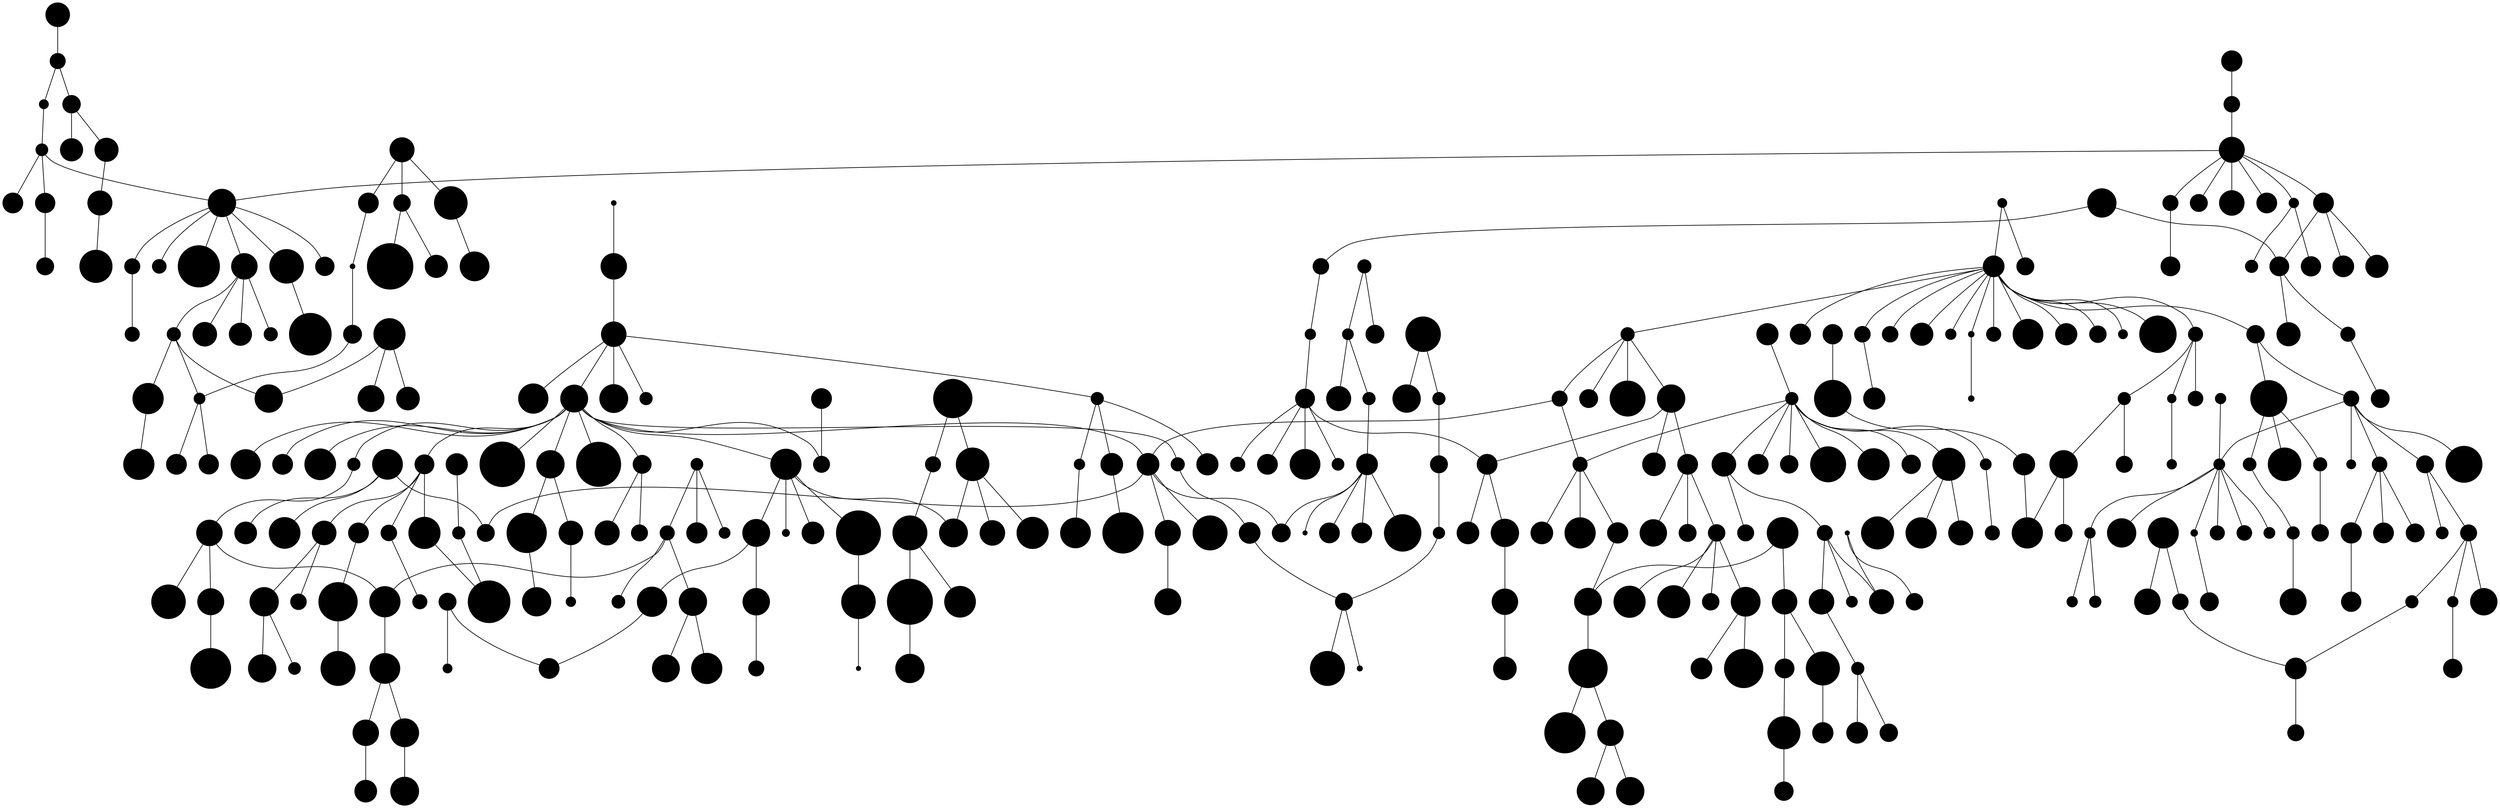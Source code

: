 strict graph "" {
	graph [bb="0,0,746.92,563.16",
		"edge"="{'pos': ''}",
		file="/Users/felicedeluca/Developer/UofA/mlgd/pipeline/impred/tmp_workspace/topics/labels/input/Topics_Layer_1_drawing.dot",
		"graph"="{'bb': '0,0,746.92,563.16', 'edge': \"{'pos': ''}\", 'file': '/Users/felicedeluca/Developer/UofA/mlgd/pipeline/impred/tmp_workspace/\
topics/labels/input/Topics_Layer_1_drawing.dot', 'graph': '{\'bb\': \'0,0,746.92,563.16\', \'edge\': \"{\'pos\': \'\'}\", \'file\': \'/\
Users/felicedeluca/Developer/UofA/mlgd/pipeline/impred/tmp_workspace/topics/labels/input/Topics_Layer_1_drawing.dot\', \'graph\': \"{\'\
bb\': \'0,0,746.92,563.16\', \'file\': \'/Users/felicedeluca/Developer/UofA/mlgd/pipeline/impred/tmp_workspace/topics/labels/input/\
Topics_Layer_1_drawing.dot\', \'overlap\': \'vpsc\', \'repulsiveforce\': \'1.5\', \'start\': \'123\'}\", \'node\': \"{\'height\': \'\', \'\
label\': \'\\\\\\\\N\', \'level\': \'\', \'penwidth\': \'0.5\', \'pos\': \'\', \'shape\': \'point\', \'width\': \'\'}\", \'overlap\': \'\
vpsc\', \'repulsiveforce\': \'1.5\', \'start\': \'123\'}', 'node': \"{'height': '', 'label': '\\\\N', 'level': '', 'penwidth': '0.5', '\
pos': '', 'shape': 'point', 'width': ''}\", 'overlap': 'vpsc', 'repulsiveforce': '1.5', 'start': '123'}",
		"node"="{'fontsize': '', 'height': '', 'label': '\\N', 'level': '', 'penwidth': '0.5', 'pos': '', 'shape': 'point', 'width': ''}",
		overlap=vpsc,
		repulsiveforce=1.5,
		start=123
	];
	node [label="\N",
		penwidth=0.5,
		shape=point
	];
	634	 [fontsize=8,
		height=0.51,
		label=optoelectronics,
		level=1,
		pos="-359.76500000000004,-12.145999999999958",
		width=0.51];
	622	 [fontsize=8,
		height=0.33,
		label=photonics,
		level=1,
		pos="-349.459,-7.305999999999983",
		width=0.33];
	634 -- 622	 [pos="32.844,351.82 30.972,350.94 28.191,349.63 26.368,348.77"];
	617	 [fontsize=8,
		height=0.2,
		label=optics,
		level=1,
		pos="-340.969,-33.02600000000001",
		width=0.2];
	622 -- 617	 [pos="42.655,329.05 41.06,333.88 37.039,346.06 35.471,350.81"];
	633	 [fontsize=8,
		height=0.38,
		label=plasmonics,
		level=1,
		pos="-357.21600000000007,16.584000000000003",
		width=0.38];
	622 -- 633	 [pos="34.222,354.63 32.765,359.11 29.091,370.43 27.659,374.84"];
	70	 [fontsize=8,
		height=0.26,
		label=physics,
		level=1,
		pos="-320.239,-56.94599999999997",
		width=0.26];
	617 -- 70	 [pos="62.691,304.68 58.944,309.01 48.499,321.06 44.714,325.42"];
	644	 [fontsize=8,
		height=0.5,
		label=nanophotonics,
		level=1,
		pos="-364.29300000000006,37.924000000000035",
		width=0.5];
	633 -- 644	 [pos="26.421,378.61 25.053,382.74 21.902,392.24 20.589,396.2"];
	643	 [fontsize=8,
		height=0.48,
		label=metamaterials,
		level=1,
		pos="-371.39000000000004,20.75400000000002",
		width=0.48];
	633 -- 643	 [pos="25.336,377.15 22.616,377.95 17.381,379.49 14.652,380.29"];
	51	 [fontsize=8,
		height=0.59,
		label="materials science",
		level=1,
		pos="-297.925,-87.39599999999996",
		width=0.59];
	70 -- 51	 [pos="85.165,274.3 81.255,279.63 68.911,296.48 65.15,301.61"];
	619	 [fontsize=8,
		height=0.43,
		label=mathematics,
		level=1,
		pos="-329.955,-54.096000000000004",
		width=0.43];
	70 -- 619	 [pos="62.177,303.66 60.413,304.18 57.79,304.95 56.072,305.45"];
	618	 [fontsize=8,
		height=0.42,
		label=astrophysics,
		level=1,
		pos="-328.853,-38.69599999999997",
		width=0.42];
	70 -- 618	 [pos="63.256,304.8 61.657,308.18 58.058,315.8 56.359,319.4"];
	3250	 [fontsize=8,
		height=0.52,
		label="quantum optics",
		level=1,
		pos="-361.99100000000004,55.464",
		width=0.52];
	644 -- 3250	 [pos="20.244,399.86 20.689,403.25 21.623,410.36 22.061,413.71"];
	1572	 [fontsize=8,
		height=0.11,
		label=mri,
		level=1,
		pos="289.17799999999994,-60.116000000000014",
		width=0.11];
	1517	 [fontsize=8,
		height=0.55,
		label="medical imaging",
		level=1,
		pos="285.61999999999995,-61.77600000000001",
		width=0.55];
	1572 -- 1517	 [pos="671.55,299.05 674.85,300.59 682.29,304.06 685.8,305.7"];
	841	 [fontsize=8,
		height=0.53,
		label="computer vision",
		level=1,
		pos="264.69,-77.476",
		width=0.53];
	1517 -- 841	 [pos="650.62,283.81 654.48,286.7 664.08,293.91 668.1,296.92"];
	659	 [fontsize=8,
		height=0.58,
		label="machine learning",
		level=1,
		pos="223.11999999999995,-101.83599999999996",
		width=0.58];
	841 -- 659	 [pos="609.2,259.27 616.04,263.28 640.5,277.61 647.25,281.56"];
	1524	 [fontsize=8,
		height=0.6,
		label="image processing",
		level=1,
		pos="278.37999999999994,-83.01599999999996",
		width=0.6];
	841 -- 1524	 [pos="650.66,281.9 653.29,280.84 658.34,278.79 660.98,277.72"];
	1522	 [fontsize=8,
		height=0.27,
		label=imaging,
		level=1,
		pos="275.07,-68.15599999999999",
		width=0.27];
	841 -- 1522	 [pos="650.6,284.04 652.61,285.84 655.99,288.88 657.91,290.6"];
	1519	 [fontsize=8,
		height=0.27,
		label=robotics,
		level=1,
		pos="296.38999999999993,-64.62599999999998",
		width=0.27];
	841 -- 1519	 [pos="650.68,283.27 656.14,285.48 673.13,292.37 678.81,294.67"];
	1518	 [fontsize=8,
		height=0.63,
		label="computer graphics",
		level=1,
		pos="266.09999999999997,-60.50599999999997",
		width=0.63];
	841 -- 1518	 [pos="649.13,284.4 649.39,287.54 649.93,293.99 650.21,297.37"];
	846	 [fontsize=8,
		height=0.35,
		label=algorithms,
		level=1,
		pos="206.62999999999994,-92.406",
		width=0.35];
	659 -- 846	 [pos="605.65,259.23 602.46,261.06 595.77,264.88 592.63,266.68"];
	346	 [fontsize=8,
		height=0.47,
		label=bioinformatics,
		level=1,
		pos="156.32,-81.26599999999996",
		width=0.47];
	659 -- 346	 [pos="542.54,278.2 552.3,275.2 596.13,261.7 605.6,258.78"];
	848	 [fontsize=8,
		height=0.59,
		label="signal processing",
		level=1,
		pos="212.19,-125.99599999999998",
		width=0.59];
	659 -- 848	 [pos="606.55,256.33 604.5,251.79 599.32,240.34 597.3,235.88"];
	838	 [fontsize=8,
		height=0.65,
		label="artificial intelligence",
		level=1,
		pos="215.87999999999994,-165.03599999999994",
		width=0.65];
	659 -- 838	 [pos="607.2,256.4 606.16,247.33 601.56,207.14 600.43,197.23"];
	844	 [fontsize=8,
		height=0.29,
		label=statistics,
		level=1,
		pos="237.88999999999993,-125.576",
		width=0.29];
	659 -- 844	 [pos="608.38,256.66 611.05,252.37 618.49,240.41 621.19,236.07"];
	862	 [fontsize=8,
		height=0.63,
		label="pattern recognition",
		level=1,
		pos="213.00999999999993,-111.36599999999999",
		width=0.63];
	659 -- 862	 [pos="605.83,256.73 603.88,254.89 600.58,251.78 598.71,250.02"];
	854	 [fontsize=8,
		height=0.43,
		label="data science",
		level=1,
		pos="209.68,-102.346",
		width=0.43];
	659 -- 854	 [pos="605.31,258.14 602.71,258.04 598.32,257.87 595.84,257.78"];
	857	 [fontsize=8,
		height=0.66,
		label="information retrieval",
		level=1,
		pos="233.31,-89.64599999999996",
		width=0.66];
	659 -- 857	 [pos="608.66,259.72 610.62,262.06 614.38,266.56 616.34,268.9"];
	842	 [fontsize=8,
		height=0.27,
		label="big data",
		level=1,
		pos="226.96999999999997,-41.656000000000006",
		width=0.27];
	659 -- 842	 [pos="607.54,260.23 608.12,269.36 610.53,307.05 611.12,316.33"];
	840	 [fontsize=8,
		height=0.41,
		label=optimization,
		level=1,
		pos="274.18,-130.43599999999998",
		width=0.41];
	659 -- 840	 [pos="609.11,257.27 616.86,252.93 648.84,235.01 656.72,230.6"];
	847	 [fontsize=8,
		height=0.95,
		label="natural language processing",
		level=1,
		pos="240.83999999999997,-100.656",
		width=0.95];
	659 -- 847	 [pos="609.31,258.35 612.74,258.58 619.92,259.06 623.3,259.28"];
	837	 [fontsize=8,
		height=0.39,
		label="data mining",
		level=1,
		pos="215.99999999999994,-77.976",
		width=0.39];
	659 -- 837	 [pos="606.85,260.09 605.51,264.58 602.14,275.87 600.82,280.28"];
	888	 [fontsize=8,
		height=0.94,
		label="computational neuroscience",
		level=1,
		pos="231.63999999999993,-111.15599999999998",
		width=0.94];
	659 -- 888	 [pos="608.74,256.77 610.31,255.05 612.92,252.2 614.52,250.44"];
	2377	 [fontsize=8,
		height=0.23,
		label=control,
		level=1,
		pos="299.23999999999995,-78.25599999999997",
		width=0.23];
	1519 -- 2377	 [pos="681.12,293.3 681.67,290.67 682.6,286.22 683.13,283.7"];
	2376	 [fontsize=8,
		height=0.47,
		label=biomechanics,
		level=1,
		pos="305.49999999999994,-43.825999999999965",
		width=0.47];
	1519 -- 2376	 [pos="681.52,297.35 683.28,301.37 687.34,310.64 689.03,314.49"];
	2389	 [fontsize=8,
		height=0.46,
		label="control theory",
		level=1,
		pos="318.40000000000003,-61.71600000000001",
		width=0.46];
	1519 -- 2389	 [pos="682.71,295.7 686.96,296.26 696.76,297.55 700.85,298.09"];
	473	 [fontsize=8,
		height=0.2,
		label=stress,
		level=1,
		pos="30.25999999999999,19.944000000000017",
		width=0.2];
	2239	 [fontsize=8,
		height=0.37,
		label=depression,
		level=1,
		pos="46.0,25.25400000000002",
		width=0.37];
	473 -- 2239	 [pos="416.48,380.65 419.5,381.67 425.31,383.63 428.34,384.65"];
	327	 [fontsize=8,
		height=0.45,
		label=neuroscience,
		level=1,
		pos="8.120000000000005,10.80400000000003",
		width=0.45];
	473 -- 327	 [pos="394.15,371.58 398.22,373.26 408.38,377.45 412.63,379.21"];
	470	 [fontsize=8,
		height=0.31,
		label=cognition,
		level=1,
		pos="2.291999999999973,2.7240000000000464",
		width=0.31];
	327 -- 470	 [pos="391.16,369.12 386.36,362.48 369.21,338.7 364.48,332.14"];
	467	 [fontsize=8,
		height=0.38,
		label=psychology,
		level=1,
		pos="19.499999999999943,67.344",
		width=0.38];
	327 -- 467	 [pos="392.79,372.74 394.52,381.33 401.65,416.73 403.4,425.45"];
	313	 [fontsize=8,
		height=0.29,
		label=genetics,
		level=1,
		pos="22.620000000000005,-32.416",
		width=0.29];
	327 -- 313	 [pos="406.28,329.5 403.9,336.61 395.37,362.04 393.01,369.06"];
	525	 [fontsize=8,
		height=0.44,
		label=neurobiology,
		level=1,
		pos="-11.200000000000045,6.584000000000003",
		width=0.44];
	327 -- 525	 [pos="390.63,370.47 387.04,369.69 378.97,367.93 375.16,367.1"];
	472	 [fontsize=8,
		height=0.34,
		label=psychiatry,
		level=1,
		pos="-7.390000000000043,32.86400000000003",
		width=0.34];
	327 -- 472	 [pos="391.19,372.59 388.33,376.65 381.22,386.78 378.24,391.01"];
	489	 [fontsize=8,
		height=0.34,
		label=neurology,
		level=1,
		pos="-1.490000000000009,23.444000000000017",
		width=0.34];
	327 -- 489	 [pos="391.23,372.41 389.39,374.84 385.84,379.5 383.99,381.94"];
	493	 [fontsize=8,
		height=0.48,
		label=pharmacology,
		level=1,
		pos="-3.890000000000043,-0.34600000000000364",
		width=0.48];
	327 -- 493	 [pos="390.94,369.49 388.63,367.35 384.2,363.24 381.88,361.09"];
	506	 [fontsize=8,
		height=0.23,
		label=autism,
		level=1,
		pos="20.019999999999925,16.684000000000026",
		width=0.23];
	327 -- 506	 [pos="394.27,371.78 396.57,372.91 400.45,374.83 402.65,375.92"];
	488	 [fontsize=8,
		height=0.13,
		label=fmri,
		level=1,
		pos="30.189999999999998,1.254000000000019",
		width=0.13];
	327 -- 488	 [pos="394.14,370.11 398.21,368.35 408.33,363.97 412.57,362.14"];
	471	 [fontsize=8,
		height=0.31,
		label=addiction,
		level=1,
		pos="5.599999999999966,-5.48599999999999",
		width=0.31];
	327 -- 471	 [pos="392.1,368.86 391.62,365.74 390.68,359.72 390.2,356.59"];
	481	 [fontsize=8,
		height=0.64,
		label=neurodegeneration,
		level=1,
		pos="16.46999999999997,-6.925999999999988",
		width=0.64];
	327 -- 481	 [pos="393.18,369.22 394.73,365.93 398.22,358.52 399.87,355.02"];
	476	 [fontsize=8,
		height=0.46,
		label=neuroimaging,
		level=1,
		pos="6.7099999999999795,31.00400000000002",
		width=0.46];
	327 -- 476	 [pos="392.28,372.72 392.02,376.48 391.43,384.92 391.15,388.9"];
	533	 [fontsize=8,
		height=0.36,
		label=physiology,
		level=1,
		pos="16.399999999999977,27.644000000000005",
		width=0.36];
	327 -- 533	 [pos="393.3,372.66 394.9,375.92 398.26,382.75 399.84,385.96"];
	485	 [fontsize=8,
		height=0.2,
		label=vision,
		level=1,
		pos="17.369999999999948,2.744000000000028",
		width=0.2];
	327 -- 485	 [pos="393.85,369.6 395.48,368.18 398.12,365.88 399.87,364.35"];
	474	 [fontsize=8,
		height=0.78,
		label="biomedical engineering",
		level=1,
		pos="-9.129999999999995,16.403999999999996",
		width=0.78];
	327 -- 474	 [pos="390.56,371.46 387.22,372.54 380.23,374.82 376.94,375.88"];
	1170	 [fontsize=8,
		height=0.32,
		label=language,
		level=1,
		pos="3.305999999999983,0.16600000000005366",
		width=0.32];
	470 -- 1170	 [pos="364.06,328.46 365.04,325.99 366.69,321.82 367.63,319.45"];
	1169	 [fontsize=8,
		height=0.27,
		label=emotion,
		level=1,
		pos="-3.187999999999988,-4.45599999999996",
		width=0.27];
	470 -- 1169	 [pos="362.09,328.91 357.58,323.01 341.46,301.88 337.02,296.06"];
	1168	 [fontsize=8,
		height=0.19,
		label=aging,
		level=1,
		pos="0.0,0.0",
		width=0.19];
	470 -- 1168	 [pos="361.86,328.79 359.66,326.17 355.43,321.14 353.22,318.52"];
	555	 [fontsize=8,
		height=0.33,
		label=education,
		level=1,
		pos="52.639999999999986,100.38400000000001",
		width=0.33];
	467 -- 555	 [pos="405.22,428.82 410.67,434.25 430.17,453.7 435.55,459.07"];
	556	 [fontsize=8,
		height=0.77,
		label="cognitive neuroscience",
		level=1,
		pos="-0.30000000000001137,104.41400000000004",
		width=0.77];
	467 -- 556	 [pos="402.94,428.99 399.74,434.98 388.45,456.12 385,462.58"];
	282	 [fontsize=8,
		height=0.59,
		label="molecular biology",
		level=1,
		pos="-35.47000000000003,-2.2059999999999604",
		width=0.59];
	313 -- 282	 [pos="404.97,328.64 396.16,333.23 359.78,352.15 350.82,356.81"];
	330	 [fontsize=8,
		height=0.75,
		label="developmental biology",
		level=1,
		pos="23.399999999999977,-47.44599999999997",
		width=0.75];
	313 -- 330	 [pos="407,325.8 407.15,322.91 407.44,317.36 407.6,314.47"];
	326	 [fontsize=8,
		height=0.33,
		label=genomics,
		level=1,
		pos="79.32,-80.01599999999996",
		width=0.33];
	313 -- 326	 [pos="408.31,326.46 416.08,319.93 453.87,288.22 462.05,281.36"];
	329	 [fontsize=8,
		height=0.39,
		label=epigenetics,
		level=1,
		pos="35.90999999999997,-40.29599999999999",
		width=0.39];
	313 -- 329	 [pos="408.54,326.67 411.09,325.16 415.99,322.25 418.55,320.73"];
	1971	 [fontsize=8,
		height=0.46,
		label="mental health",
		level=1,
		pos="-17.970000000000027,47.684000000000026",
		width=0.46];
	472 -- 1971	 [pos="375.6,394.74 373.48,397.71 369.32,403.53 367.37,406.26"];
	4234	 [fontsize=8,
		height=0.13,
		label=eeg,
		level=1,
		pos="46.5,-4.515999999999963",
		width=0.13];
	488 -- 4234	 [pos="416.48,360.61 419.61,359.5 425.64,357.37 428.78,356.26"];
	1922	 [fontsize=8,
		height=0.59,
		label="social psychology",
		level=1,
		pos="-8.461999999999989,-10.45599999999996",
		width=0.59];
	1169 -- 1922	 [pos="334.46,292.95 329.83,287.69 315.25,271.1 310.8,266.04"];
	1923	 [fontsize=8,
		height=0.35,
		label=motivation,
		level=1,
		pos="-5.3419999999999845,-7.435999999999979",
		width=0.35];
	1169 -- 1923	 [pos="334.55,292.73 332.4,289.75 328.16,283.89 326.18,281.14"];
	1172	 [fontsize=8,
		height=0.21,
		label=health,
		level=1,
		pos="-0.2467999999999961,-0.5239999999999896",
		width=0.21];
	1168 -- 1172	 [pos="350.84,314.79 349.65,312.26 347.64,307.99 346.5,305.56"];
	562	 [fontsize=8,
		height=0.24,
		label=gender,
		level=1,
		pos="92.37,116.43400000000003",
		width=0.24];
	555 -- 562	 [pos="438.63,461.13 445.05,463.73 467.71,472.88 474.64,475.68"];
	559	 [fontsize=8,
		height=0.37,
		label=technology,
		level=1,
		pos="54.839999999999975,126.214",
		width=0.37];
	555 -- 559	 [pos="437.1,462.47 437.51,467.32 438.55,479.55 438.96,484.32"];
	561	 [fontsize=8,
		height=0.32,
		label=sociology,
		level=1,
		pos="65.37,89.714",
		width=0.32];
	555 -- 561	 [pos="438.49,459.14 440.93,457.09 445.63,453.15 448.08,451.09"];
	560	 [fontsize=8,
		height=0.77,
		label="educational technology",
		level=1,
		pos="46.539999999999964,111.844",
		width=0.77];
	555 -- 560	 [pos="435.97,462.23 434.79,464.45 432.8,468.19 431.67,470.31"];
	564	 [fontsize=8,
		height=0.2,
		label=policy,
		level=1,
		pos="35.48999999999995,107.26400000000001",
		width=0.2];
	555 -- 564	 [pos="435.09,461.18 431.78,462.51 424.82,465.3 421.55,466.61"];
	2787	 [fontsize=8,
		height=0.7,
		label="cognitive psychology",
		level=1,
		pos="-13.980000000000018,109.844",
		width=0.7];
	556 -- 2787	 [pos="382.31,465.13 379.68,466.18 374.63,468.18 372,469.23"];
	2775	 [fontsize=8,
		height=0.28,
		label=memory,
		level=1,
		pos="-4.569999999999993,132.714",
		width=0.28];
	556 -- 2775	 [pos="383.71,466.32 382.93,471.44 380.78,485.7 380,490.87"];
	2778	 [fontsize=8,
		height=0.29,
		label=attention,
		level=1,
		pos="-17.620000000000005,124.404",
		width=0.29];
	556 -- 2778	 [pos="382.63,466.03 379.44,469.72 371.49,478.89 368.17,482.73"];
	241	 [fontsize=8,
		height=0.43,
		label=microbiology,
		level=1,
		pos="-83.51000000000005,0.38400000000001455",
		width=0.43];
	282 -- 241	 [pos="346.76,357.96 338.86,358.39 310.58,359.91 302.78,360.33"];
	317	 [fontsize=8,
		height=0.49,
		label="cancer biology",
		level=1,
		pos="-46.02000000000004,-9.096000000000004",
		width=0.49];
	282 -- 317	 [pos="347.18,356.78 345.23,355.51 342,353.4 340.01,352.1"];
	315	 [fontsize=8,
		height=0.43,
		label=biochemistry,
		level=1,
		pos="-61.460000000000036,37.07400000000001",
		width=0.43];
	282 -- 315	 [pos="347.71,359.54 343.43,366 328.13,389.12 323.91,395.49"];
	326 -- 346	 [pos="465.51,280.01 476.17,279.84 528.3,278.99 538.78,278.82"];
	345	 [fontsize=8,
		height=0.31,
		label=evolution,
		level=1,
		pos="51.639999999999986,-135.25599999999997",
		width=0.31];
	326 -- 345	 [pos="462.69,278.21 458.49,269.82 441.15,235.22 436.88,226.7"];
	1779	 [fontsize=8,
		height=0.43,
		label="graph theory",
		level=1,
		pos="192.91000000000003,-88.54599999999999",
		width=0.43];
	1779 -- 846	 [pos="588.78,268.26 586.13,269 581.65,270.26 579.11,270.98"];
	660	 [fontsize=8,
		height=0.37,
		label=proteomics,
		level=1,
		pos="141.92000000000002,-97.36599999999999",
		width=0.37];
	346 -- 660	 [pos="539.28,277.31 536.5,274.19 530.08,267.02 527.41,264.03"];
	661	 [fontsize=8,
		height=0.73,
		label="computational biology",
		level=1,
		pos="160.51999999999992,-92.42599999999999",
		width=0.73];
	346 -- 661	 [pos="541.27,277.05 542.04,274.99 543.33,271.57 544.12,269.47"];
	658	 [fontsize=8,
		height=0.39,
		label=biostatistics,
		level=1,
		pos="191.19,-48.80599999999998",
		width=0.39];
	346 -- 658	 [pos="542.11,280.19 547.85,285.53 568.37,304.63 574.03,309.9"];
	662	 [fontsize=8,
		height=0.54,
		label="systems biology",
		level=1,
		pos="148.15000000000003,-68.86599999999997",
		width=0.54];
	346 -- 662	 [pos="539.61,280.31 538.04,282.69 535.02,287.27 533.45,289.66"];
	2112	 [fontsize=8,
		height=0.84,
		label="wireless communications",
		level=1,
		pos="217.43,-141.606",
		width=0.84];
	848 -- 2112	 [pos="597.12,232.15 598.13,229.15 600.06,223.39 601.07,220.38"];
	2110	 [fontsize=8,
		height=0.51,
		label=communication,
		level=1,
		pos="196.21999999999997,-138.02599999999998",
		width=0.51];
	848 -- 2110	 [pos="595.01,232.95 592.04,230.72 585.37,225.69 582.22,223.32"];
	1006	 [fontsize=8,
		height=0.6,
		label="computer science",
		level=1,
		pos="222.71999999999997,-206.77599999999995",
		width=0.6];
	838 -- 1006	 [pos="600.47,193.23 601.57,186.49 605.47,162.68 606.66,155.41"];
	1010	 [fontsize=8,
		height=0.47,
		label="semantic web",
		level=1,
		pos="221.85999999999996,-178.21599999999995",
		width=0.47];
	838 -- 1010	 [pos="601.11,192.96 602.26,190.41 604.21,186.11 605.32,183.67"];
	1009	 [fontsize=8,
		height=0.94,
		label="human-computer interaction",
		level=1,
		pos="203.99999999999994,-189.30599999999998",
		width=0.94];
	838 -- 1009	 [pos="599.24,193.12 597.01,188.56 591.38,177.07 589.19,172.58"];
	1005	 [fontsize=8,
		height=0.16,
		label=logic,
		level=1,
		pos="203.97999999999996,-173.56599999999997",
		width=0.16];
	838 -- 1005	 [pos="598.31,193.69 596.01,192.04 592.13,189.26 589.93,187.68"];
	1007	 [fontsize=8,
		height=0.58,
		label="cognitive science",
		level=1,
		pos="207.57,-198.87599999999998",
		width=0.58];
	838 -- 1007	 [pos="599.73,193.2 598.3,187.38 593.84,169.24 592.35,163.17"];
	1741	 [fontsize=8,
		height=0.45,
		label=econometrics,
		level=1,
		pos="250.24999999999994,-147.38599999999997",
		width=0.45];
	844 -- 1741	 [pos="623.15,232.77 625.43,228.75 631.1,218.74 633.47,214.56"];
	1591	 [fontsize=8,
		height=0.55,
		label="cloud computing",
		level=1,
		pos="230.12999999999994,17.56400000000002",
		width=0.55];
	842 -- 1591	 [pos="611.36,320.37 611.84,329.36 613.82,366.45 614.31,375.58"];
	1461	 [fontsize=8,
		height=0.43,
		label="game theory",
		level=1,
		pos="276.348,-132.87399999999997",
		width=0.43];
	840 -- 1461	 [pos="659.8,228.12 661.88,225.78 665.88,221.28 667.97,218.94"];
	1460	 [fontsize=8,
		height=0.51,
		label="power systems",
		level=1,
		pos="313.55,-144.176",
		width=0.51];
	840 -- 1460	 [pos="660.59,228.88 667.49,226.47 689.27,218.87 695.91,216.56"];
	1464	 [fontsize=8,
		height=0.34,
		label=simulation,
		level=1,
		pos="302.87999999999994,-131.296",
		width=0.34];
	840 -- 1464	 [pos="660.36,229.56 665.54,229.41 680,228.98 685.24,228.82"];
	1462	 [fontsize=8,
		height=0.67,
		label="operations research",
		level=1,
		pos="276.63999999999993,-136.31199999999998",
		width=0.67];
	840 -- 1462	 [pos="659.28,227.69 661.55,222.28 667.94,207.01 670.07,201.92"];
	981	 [fontsize=8,
		height=0.52,
		label="social networks",
		level=1,
		pos="223.26999999999992,-64.406",
		width=0.52];
	837 -- 981	 [pos="601.18,283.74 602.57,286.35 605.26,291.36 606.66,293.98"];
	979	 [fontsize=8,
		height=0.35,
		label=databases,
		level=1,
		pos="203.59999999999997,-65.49599999999998",
		width=0.35];
	837 -- 979	 [pos="598.77,283.61 596.39,286 591.81,290.61 589.42,293.01"];
	2317	 [fontsize=8,
		height=0.44,
		label=photovoltaics,
		level=1,
		pos="-281.54,-10.055999999999983",
		width=0.44];
	110	 [fontsize=8,
		height=0.34,
		label="solar cells",
		level=1,
		pos="-275.09,-28.545999999999992",
		width=0.34];
	2317 -- 110	 [pos="108.61,333.22 107.41,336.65 104.71,344.37 103.44,348.02"];
	69	 [fontsize=8,
		height=0.54,
		label=nanotechnology,
		level=1,
		pos="-272.94,-52.21600000000001",
		width=0.54];
	110 -- 69	 [pos="111.18,309.7 110.78,314.06 109.8,324.92 109.39,329.46"];
	109	 [fontsize=8,
		height=0.21,
		label=mems,
		level=1,
		pos="-284.74500000000006,-33.846000000000004",
		width=0.21];
	69 -- 109	 [pos="110.26,309.53 107.97,313.09 102.72,321.27 100.53,324.67"];
	108	 [fontsize=8,
		height=0.43,
		label="drug delivery",
		level=1,
		pos="-250.54000000000002,-26.885999999999967",
		width=0.43];
	69 -- 108	 [pos="132.55,331.81 128.69,327.45 116.68,313.87 112.67,309.33"];
	111	 [fontsize=8,
		height=0.33,
		label=graphene,
		level=1,
		pos="-287.56700000000006,-52.416",
		width=0.33];
	69 -- 111	 [pos="109.06,307.81 106.23,307.77 101.46,307.71 98.757,307.67"];
	113	 [fontsize=8,
		height=0.37,
		label=biosensors,
		level=1,
		pos="-261.65000000000003,-64.68599999999998",
		width=0.37];
	69 -- 113	 [pos="112.73,306.31 114.9,303.92 119.07,299.31 121.25,296.91"];
	69 -- 51	 [pos="110.27,306.33 106.24,300.65 91.992,280.58 87.638,274.45"];
	112	 [fontsize=8,
		height=0.53,
		label=semiconductors,
		level=1,
		pos="-275.47999999999996,-64.596",
		width=0.53];
	69 -- 112	 [pos="110.95,305.9 110.48,303.62 109.71,299.83 109.23,297.5"];
	115	 [fontsize=8,
		height=0.43,
		label=nanoscience,
		level=1,
		pos="-257.8,-51.065999999999974",
		width=0.43];
	69 -- 115	 [pos="113.2,307.98 116.11,308.2 121.7,308.62 124.62,308.84"];
	1249	 [fontsize=8,
		height=0.27,
		label=sensors,
		level=1,
		pos="-292.314,-30.346000000000004",
		width=0.27];
	109 -- 1249	 [pos="97.789,327.02 96.532,327.6 94.85,328.38 93.619,328.95"];
	1243	 [fontsize=8,
		height=0.42,
		label=microfluidics,
		level=1,
		pos="-297.63399999999996,-18.105999999999995",
		width=0.42];
	109 -- 1243	 [pos="98.355,327.66 95.962,330.59 90.578,337.16 88.036,340.27"];
	133	 [fontsize=8,
		height=0.41,
		label=biomaterials,
		level=1,
		pos="-226.63000000000005,-13.096000000000004",
		width=0.41];
	108 -- 133	 [pos="156.09,346.05 151.77,343.56 139.72,336.61 135.36,334.09"];
	135	 [fontsize=8,
		height=0.45,
		label=nanoparticles,
		level=1,
		pos="-252.7,-6.966000000000008",
		width=0.45];
	108 -- 135	 [pos="133.55,335.01 133.15,338.71 132.25,347.03 131.82,350.96"];
	134	 [fontsize=8,
		height=0.48,
		label=nanomedicine,
		level=1,
		pos="-249.25000000000006,-15.495999999999981",
		width=0.48];
	108 -- 134	 [pos="134,335.37 134.24,337.44 134.58,340.51 134.81,342.53"];
	3062	 [fontsize=8,
		height=0.41,
		label="2d materials",
		level=1,
		pos="-302.10600000000005,-51.44599999999997",
		width=0.41];
	111 -- 3062	 [pos="94.452,307.79 91.64,307.98 86.896,308.3 84.205,308.47"];
	71	 [fontsize=8,
		height=0.88,
		label="condensed matter physics",
		level=1,
		pos="-299.74899999999997,-102.14599999999996",
		width=0.88];
	51 -- 71	 [pos="86.141,270.85 85.791,268.02 85.118,262.57 84.767,259.73"];
	28	 [fontsize=8,
		height=0.55,
		label=electrochemistry,
		level=1,
		pos="-294.34100000000007,-131.94599999999997",
		width=0.55];
	51 -- 28	 [pos="86.519,270.74 87.109,263.42 89.218,237.2 89.8,229.97"];
	72	 [fontsize=8,
		height=0.72,
		label="chemical engineering",
		level=1,
		pos="-321.47200000000004,-87.12599999999998",
		width=0.72];
	51 -- 72	 [pos="84.517,272.68 80.181,272.73 69.376,272.85 64.856,272.9"];
	95	 [fontsize=8,
		height=0.4,
		label=engineering,
		level=1,
		pos="-286.237,-87.70599999999996",
		width=0.4];
	51 -- 95	 [pos="88.191,272.61 90.349,272.55 93.921,272.46 96.123,272.4"];
	97	 [fontsize=8,
		height=0.33,
		label=chemistry,
		level=1,
		pos="-312.5810000000001,-100.38599999999997",
		width=0.33];
	51 -- 97	 [pos="85.013,271.46 82.291,269.05 76.169,263.62 73.277,261.06"];
	76	 [fontsize=8,
		height=0.3,
		label="thin films",
		level=1,
		pos="-283.02000000000004,-99.23599999999999",
		width=0.3];
	51 -- 76	 [pos="88.193,271.21 91.179,268.83 97.043,264.18 99.789,262"];
	2187	 [fontsize=8,
		height=0.52,
		label="fluid mechanics",
		level=1,
		pos="-357.15000000000003,-178.20599999999996",
		width=0.52];
	3756	 [fontsize=8,
		height=0.7,
		label="applied mathematics",
		level=1,
		pos="-367.59600000000006,-193.14599999999996",
		width=0.7];
	2187 -- 3756	 [pos="25.859,180.01 23.767,177.02 19.658,171.14 17.734,168.39"];
	2175	 [fontsize=8,
		height=0.43,
		label="heat transfer",
		level=1,
		pos="-343.29400000000004,-177.82599999999996",
		width=0.43];
	2187 -- 2175	 [pos="38.831,182.17 36.152,182.1 31.631,181.97 29.067,181.9"];
	3757	 [fontsize=8,
		height=0.36,
		label=turbulence,
		level=1,
		pos="-372.084,-169.94599999999997",
		width=0.36];
	2187 -- 3757	 [pos="25.309,182.86 22.443,184.45 16.928,187.5 14.052,189.09"];
	3893	 [fontsize=8,
		height=0.62,
		label="numerical analysis",
		level=1,
		pos="-379.6116,-204.59599999999995",
		width=0.62];
	3756 -- 3893	 [pos="15.221,165.5 12.915,163.3 8.4774,159.08 6.1638,156.87"];
	2152	 [fontsize=8,
		height=0.11,
		label=cfd,
		level=1,
		pos="-329.997,-183.38599999999997",
		width=0.11];
	2175 -- 2152	 [pos="52.215,177.54 49.644,178.62 45.306,180.43 42.845,181.46"];
	4289	 [fontsize=8,
		height=0.48,
		label="fluid dynamics",
		level=1,
		pos="-382.49000000000007,-167.70599999999996",
		width=0.48];
	3757 -- 4289	 [pos="10.2,190.54 8.3098,190.95 5.5011,191.55 3.6604,191.95"];
	4285	 [fontsize=8,
		height=0.97,
		label="computational fluid dynamics",
		level=1,
		pos="-366.388,-172.986",
		width=0.97];
	3757 -- 4285	 [pos="14.008,189.15 14.738,188.76 15.575,188.31 16.285,187.93"];
	13	 [fontsize=8,
		height=0.39,
		label=combustion,
		level=1,
		pos="-319.811,-192.90599999999995",
		width=0.39];
	2152 -- 13	 [pos="62.887,168.63 60.918,170.48 57.594,173.58 55.709,175.35"];
	2	 [fontsize=8,
		height=0.24,
		label=energy,
		level=1,
		pos="-302.07700000000006,-196.68599999999998",
		width=0.24];
	13 -- 2	 [pos="80.315,163.78 76.884,164.51 69.691,166.04 66.31,166.76"];
	1403	 [fontsize=8,
		height=0.82,
		label="programming languages",
		level=1,
		pos="226.71999999999997,-279.44599999999997",
		width=0.82];
	2020	 [fontsize=8,
		height=0.33,
		label=compilers,
		level=1,
		pos="221.01999999999992,-304.76",
		width=0.33];
	1403 -- 2020	 [pos="610.56,78.624 609.49,73.869 606.79,61.879 605.74,57.204"];
	1397	 [fontsize=8,
		height=0.7,
		label="software engineering",
		level=1,
		pos="230.00999999999993,-248.39600000000002",
		width=0.7];
	1403 -- 1397	 [pos="614.08,109.62 613.49,104.01 611.83,88.365 611.23,82.696"];
	2030	 [fontsize=8,
		height=0.73,
		label="computer architecture",
		level=1,
		pos="210.24999999999994,-324.553",
		width=0.73];
	2020 -- 2030	 [pos="604.32,53.469 602.23,49.641 597.44,40.829 595.44,37.156"];
	1397 -- 1006	 [pos="607.32,151.49 608.5,144.77 612.66,121.03 613.93,113.78"];
	1402	 [fontsize=8,
		height=0.67,
		label="information systems",
		level=1,
		pos="231.44,-264.556",
		width=0.67];
	1397 -- 1402	 [pos="614.48,109.68 614.75,106.58 615.28,100.61 615.55,97.498"];
	1417	 [fontsize=8,
		height=0.53,
		label="formal methods",
		level=1,
		pos="245.10999999999996,-261.747",
		width=0.53];
	1397 -- 1417	 [pos="615.69,110.43 618.5,107.95 624.8,102.37 627.78,99.737"];
	2034	 [fontsize=8,
		height=0.66,
		label="embedded systems",
		level=1,
		pos="218.55,-335.769",
		width=0.66];
	2030 -- 2034	 [pos="595.84,33.75 597.44,31.581 600.15,27.922 601.68,25.846"];
	2038	 [fontsize=8,
		height=0.96,
		label="high performance computing",
		level=1,
		pos="200.82999999999998,-342.017",
		width=0.96];
	2030 -- 2038	 [pos="593.67,33.891 591.92,30.649 587.98,23.353 586.12,19.908"];
	3779	 [fontsize=8,
		height=0.61,
		label="parallel computing",
		level=1,
		pos="199.01999999999992,-358.256",
		width=0.61];
	2038 -- 3779	 [pos="584.89,16.048 584.55,12.931 583.88,6.9343 583.54,3.8075"];
	1938	 [fontsize=8,
		height=0.65,
		label="political psychology",
		level=1,
		pos="-9.259599999999978,-11.51679999999999",
		width=0.65];
	1922 -- 1938	 [pos="308.19,262.82 304.52,257.93 294.15,244.15 290.7,239.55"];
	1937	 [fontsize=8,
		height=0.37,
		label=personality,
		level=1,
		pos="-11.303999999999974,-12.265999999999963",
		width=0.37];
	1922 -- 1937	 [pos="307.76,263.45 305.03,261.71 299.78,258.37 297.04,256.63"];
	2736	 [fontsize=8,
		height=0.74,
		label="corporate governance",
		level=1,
		pos="278.59599999999995,-141.688",
		width=0.74];
	2731	 [fontsize=8,
		height=0.27,
		label=auditing,
		level=1,
		pos="278.348,-144.38599999999997",
		width=0.27];
	2736 -- 2731	 [pos="682.74,243.5 682.98,246.11 683.39,250.51 683.62,253"];
	2742	 [fontsize=8,
		height=0.59,
		label="corporate finance",
		level=1,
		pos="282.9779999999999,-141.37199999999996",
		width=0.59];
	2736 -- 2742	 [pos="685.81,255.02 690.05,255.33 699.8,256.03 703.87,256.33"];
	1772	 [fontsize=8,
		height=0.37,
		label=accounting,
		level=1,
		pos="275.31,-146.80999999999995",
		width=0.37];
	2731 -- 1772	 [pos="669.22,230.76 672.26,233.19 678.24,237.96 681.03,240.19"];
	1764	 [fontsize=8,
		height=0.25,
		label=finance,
		level=1,
		pos="273.36999999999995,-150.81599999999997",
		width=0.25];
	1772 -- 1764	 [pos="658.55,211.09 660.43,214.97 664.75,223.88 666.55,227.6"];
	1760	 [fontsize=8,
		height=0.37,
		label=economics,
		level=1,
		pos="263.18,-166.55599999999998",
		width=0.37];
	1764 -- 1760	 [pos="648.72,195.43 650.76,198.58 654.77,204.78 656.64,207.68"];
	146	 [fontsize=8,
		height=0.61,
		label="tissue engineering",
		level=1,
		pos="-202.06,-11.27600000000001",
		width=0.61];
	146 -- 133	 [pos="180.31,348.64 175.69,348.3 164.05,347.43 159.51,347.09"];
	168	 [fontsize=8,
		height=0.34,
		label="stem cells",
		level=1,
		pos="-177.2,-13.505999999999972",
		width=0.34];
	146 -- 168	 [pos="205.14,346.72 200.47,347.14 188.7,348.2 184.11,348.62"];
	154	 [fontsize=8,
		height=0.5,
		label=bioengineering,
		level=1,
		pos="-228.11000000000007,4.324000000000012",
		width=0.5];
	133 -- 154	 [pos="157.5,348.82 157.21,352.19 156.61,359.26 156.33,362.58"];
	147	 [fontsize=8,
		height=0.31,
		label=polymers,
		level=1,
		pos="-222.35000000000002,-25.075999999999965",
		width=0.31];
	133 -- 147	 [pos="158.33,345.08 159.12,342.87 160.43,339.21 161.23,336.95"];
	192	 [fontsize=8,
		height=0.23,
		label=cancer,
		level=1,
		pos="-152.39000000000004,-11.536000000000001",
		width=0.23];
	168 -- 192	 [pos="229.95,348.36 225.29,347.99 213.54,347.06 208.96,346.7"];
	2928	 [fontsize=8,
		height=0.39,
		label=composites,
		level=1,
		pos="-220.56,-37.94599999999997",
		width=0.39];
	147 -- 2928	 [pos="162.22,332.97 162.57,330.48 163.15,326.28 163.48,323.9"];
	205	 [fontsize=8,
		height=0.41,
		label=immunology,
		level=1,
		pos="-122.14000000000004,-9.245999999999981",
		width=0.41];
	192 -- 205	 [pos="260.17,350.66 254.7,350.24 239.46,349.09 233.93,348.67"];
	243	 [fontsize=8,
		height=0.31,
		label=oncology,
		level=1,
		pos="-128.50000000000006,3.4639999999999986",
		width=0.31];
	205 -- 243	 [pos="261.16,352.79 259.93,355.25 257.86,359.4 256.68,361.75"];
	205 -- 241	 [pos="298.7,359.92 291.93,358.23 270.57,352.9 264.06,351.28"];
	247	 [fontsize=8,
		height=0.43,
		label=inflammation,
		level=1,
		pos="-127.22000000000003,-24.075999999999965",
		width=0.43];
	205 -- 247	 [pos="261.53,348.99 260.56,346.14 258.68,340.66 257.7,337.81"];
	242	 [fontsize=8,
		height=0.64,
		label="infectious diseases",
		level=1,
		pos="-136.97000000000003,-18.115999999999985",
		width=0.64];
	205 -- 242	 [pos="260.33,349.72 257.49,348.02 252.01,344.74 249.15,343.03"];
	254	 [fontsize=8,
		height=0.26,
		label=virology,
		level=1,
		pos="-139.04000000000002,-1.906000000000006",
		width=0.26];
	205 -- 254	 [pos="260.34,351.59 257.07,353.01 250.22,355.99 246.99,357.39"];
	283	 [fontsize=8,
		height=0.59,
		label="microbial ecology",
		level=1,
		pos="-104.34000000000003,18.653999999999996",
		width=0.59];
	241 -- 283	 [pos="299.41,361.64 295.65,364.94 285.15,374.14 281.35,377.48"];
	304	 [fontsize=8,
		height=0.47,
		label=biotechnology,
		level=1,
		pos="-94.34000000000003,-7.585999999999956",
		width=0.47];
	241 -- 304	 [pos="299.09,359.2 297,357.65 293.46,355.05 291.46,353.58"];
	1085	 [fontsize=8,
		height=0.55,
		label=biogeochemistry,
		level=1,
		pos="-123.04000000000002,34.35400000000004",
		width=0.55];
	283 -- 1085	 [pos="278.22,380.16 274.6,383.19 266.28,390.19 262.81,393.1"];
	3370	 [fontsize=8,
		height=0.29,
		label=diabetes,
		level=1,
		pos="228.07456,-19.515183999999948",
		width=0.29];
	3356	 [fontsize=8,
		height=0.24,
		label=obesity,
		level=1,
		pos="228.03784,-19.52723199999997",
		width=0.24];
	3370 -- 3356	 [pos="675.18,377.79 679.41,379.18 689.94,382.63 694.34,384.08"];
	3389	 [fontsize=8,
		height=0.39,
		label=metabolism,
		level=1,
		pos="228.098464,-19.507023999999944",
		width=0.39];
	3370 -- 3389	 [pos="698.16,385.35 701.03,386.33 706.55,388.22 709.43,389.2"];
	1809	 [fontsize=8,
		height=0.27,
		label=nutrition,
		level=1,
		pos="227.992528,-19.55431999999996",
		width=0.27];
	3356 -- 1809	 [pos="646.91,361.38 652.13,364.5 666.86,373.3 671.77,376.24"];
	3371	 [fontsize=8,
		height=0.52,
		label="physical activity",
		level=1,
		pos="228.055056,-19.50412799999995",
		width=0.52];
	3356 -- 3371	 [pos="674.7,378.97 676.77,381.74 680.74,387.08 682.81,389.86"];
	716	 [fontsize=8,
		height=0.45,
		label=epidemiology,
		level=1,
		pos="227.94,-19.585999999999956",
		width=0.45];
	1809 -- 716	 [pos="614,341.54 619.75,345.01 637.91,355.96 643.44,359.29"];
	716 -- 658	 [pos="577.06,312.5 583.11,317.31 604.73,334.51 610.7,339.25"];
	1807	 [fontsize=8,
		height=0.1,
		label=hiv,
		level=1,
		pos="228.07232000000005,-19.592479999999966",
		width=0.1];
	716 -- 1807	 [pos="614.26,340.37 617.43,340.22 623.54,339.92 626.73,339.76"];
	1808	 [fontsize=8,
		height=0.43,
		label="public health",
		level=1,
		pos="218.53000000000003,-7.825999999999965",
		width=0.43];
	716 -- 1808	 [pos="611.08,341.91 609.27,344.17 605.8,348.51 603.99,350.78"];
	1813	 [fontsize=8,
		height=0.43,
		label="global health",
		level=1,
		pos="228.0904,-18.94599999999997",
		width=0.43];
	716 -- 1813	 [pos="612.69,342.43 613.41,345.5 614.8,351.41 615.52,354.49"];
	1820	 [fontsize=8,
		height=0.78,
		label="mathematical modeling",
		level=1,
		pos="227.96416,-19.568895999999956",
		width=0.78];
	716 -- 1820	 [pos="614.08,341.78 617.11,343.92 623.05,348.13 625.83,350.09"];
	3088	 [fontsize=8,
		height=0.64,
		label="mass spectrometry",
		level=1,
		pos="129.96999999999997,-112.40599999999998",
		width=0.64];
	3096	 [fontsize=8,
		height=0.66,
		label="analytical chemistry",
		level=1,
		pos="128.32999999999998,-127.59599999999998",
		width=0.66];
	3088 -- 3096	 [pos="514.06,245.79 513.74,242.87 513.14,237.26 512.82,234.34"];
	3088 -- 660	 [pos="524.74,260.84 522.35,257.83 517.65,251.91 515.45,249.14"];
	3097	 [fontsize=8,
		height=0.47,
		label=metabolomics,
		level=1,
		pos="116.27999999999997,-116.49599999999998",
		width=0.47];
	3088 -- 3097	 [pos="512.12,247.01 509.47,246.22 505.01,244.89 502.47,244.13"];
	3998	 [fontsize=8,
		height=0.56,
		label="synthetic biology",
		level=1,
		pos="136.37999999999994,-66.75599999999996",
		width=0.56];
	662 -- 3998	 [pos="530.6,291.52 528.43,291.91 524.83,292.55 522.61,292.95"];
	2933	 [fontsize=8,
		height=0.61,
		label="information theory",
		level=1,
		pos="217.74359999999996,-142.0848",
		width=0.61];
	2112 -- 2933	 [pos="602.94,216.58 604.46,214.27 607.02,210.36 608.47,208.14"];
	2133	 [fontsize=8,
		height=0.21,
		label=media,
		level=1,
		pos="183.38999999999993,-147.00599999999997",
		width=0.21];
	2110 -- 2133	 [pos="578.94,220.93 576.47,219.21 571.73,215.89 569.26,214.16"];
	2851	 [fontsize=8,
		height=0.72,
		label="ubiquitous computing",
		level=1,
		pos="203.33599999999996,-194.30399999999997",
		width=0.72];
	1009 -- 2851	 [pos="588.03,168.79 587.41,164.1 585.83,152.26 585.22,147.64"];
	1683	 [fontsize=8,
		height=0.63,
		label="philosophy of mind",
		level=1,
		pos="186.13999999999993,-216.25599999999997",
		width=0.63];
	1007 -- 1683	 [pos="590.45,160.04 586.58,156.9 575.78,148.14 571.87,144.97"];
	1682	 [fontsize=8,
		height=0.57,
		label=psycholinguistics,
		level=1,
		pos="220.28000000000003,-219.69599999999997",
		width=0.57];
	1007 -- 1682	 [pos="592.86,159.54 595.2,155.71 601.03,146.16 603.47,142.16"];
	1741 -- 1760	 [pos="635.55,211.17 637.93,207.64 643.87,198.84 646.35,195.16"];
	1594	 [fontsize=8,
		height=0.65,
		label="distributed systems",
		level=1,
		pos="237.23999999999995,68.404",
		width=0.65];
	1591 -- 1594	 [pos="614.72,379.8 615.89,388.17 620.08,418.09 621.23,426.34"];
	1598	 [fontsize=8,
		height=0.56,
		label="internet of things",
		level=1,
		pos="236.35999999999996,38.23400000000004",
		width=0.56];
	1591 -- 1598	 [pos="614.99,379.53 616.2,383.53 618.98,392.73 620.13,396.57"];
	1604	 [fontsize=8,
		height=0.72,
		label="distributed computing",
		level=1,
		pos="223.85999999999996,31.774",
		width=0.72];
	1591 -- 1604	 [pos="613.65,379.36 612.44,382.09 610.13,387.33 608.92,390.07"];
	1833	 [fontsize=8,
		height=0.82,
		label="experimental economics",
		level=1,
		pos="277.982,-135.052",
		width=0.82];
	1461 -- 1833	 [pos="670.58,215.73 672.16,213.63 674.83,210.07 676.34,208.06"];
	1482	 [fontsize=8,
		height=0.34,
		label="smart grid",
		level=1,
		pos="330.5199999999999,-155.62599999999998",
		width=0.34];
	1460 -- 1482	 [pos="699.41,214.82 702.56,212.7 709.65,207.91 713,205.65"];
	1481	 [fontsize=8,
		height=0.61,
		label="renewable energy",
		level=1,
		pos="343.99999999999994,-151.01599999999996",
		width=0.61];
	1460 -- 1481	 [pos="699.84,215.43 705.35,214.2 720.69,210.75 726.25,209.5"];
	3463	 [fontsize=8,
		height=0.31,
		label=modeling,
		level=1,
		pos="324.95,-130.33599999999998",
		width=0.31];
	1464 -- 3463	 [pos="689.21,228.85 693.48,229.04 703.3,229.46 707.4,229.64"];
	2674	 [fontsize=8,
		height=0.89,
		label="supply chain management",
		level=1,
		pos="277.05440000000004,-137.20839999999998",
		width=0.89];
	1462 -- 2674	 [pos="671.58,198.48 673.49,194.36 678.25,184.07 680.24,179.77"];
	4460	 [fontsize=8,
		height=0.1,
		label=hci,
		level=1,
		pos="203.02999999999997,-198.17",
		width=0.1];
	2851 -- 4460	 [pos="584.8,143.69 584.51,139.95 583.89,132.11 583.6,128.43"];
	1849	 [fontsize=8,
		height=0.43,
		label=metaphysics,
		level=1,
		pos="167.23999999999995,-229.25599999999997",
		width=0.43];
	1683 -- 1849	 [pos="568.94,142.78 565.46,140.39 556.79,134.42 553.16,131.93"];
	1690	 [fontsize=8,
		height=0.33,
		label=linguistics,
		level=1,
		pos="222.88799999999998,-222.33999999999997",
		width=0.33];
	1682 -- 1690	 [pos="606.17,138.74 608.78,136.09 613.91,130.89 616.31,128.46"];
	2821	 [fontsize=8,
		height=0.23,
		label=culture,
		level=1,
		pos="105.38,119.26400000000001",
		width=0.23];
	2821 -- 562	 [pos="478.7,476.93 481.21,477.48 485.46,478.4 487.86,478.93"];
	2816	 [fontsize=8,
		height=0.23,
		label=politics,
		level=1,
		pos="120.16999999999996,112.13400000000001",
		width=0.23];
	562 -- 2816	 [pos="478.49,476.21 483.51,475.43 497.51,473.26 502.59,472.48"];
	2814	 [fontsize=8,
		height=0.24,
		label=identity,
		level=1,
		pos="109.71999999999997,129.714",
		width=0.24];
	562 -- 2814	 [pos="478.26,477.72 481.62,480.29 489.34,486.2 492.56,488.67"];
	2804	 [fontsize=8,
		height=0.61,
		label="social movements",
		level=1,
		pos="83.59999999999997,124.04400000000004",
		width=0.61];
	562 -- 2804	 [pos="475.29,477.68 473.75,479.02 471.25,481.19 469.58,482.63"];
	2809	 [fontsize=8,
		height=0.15,
		label=race,
		level=1,
		pos="106.25,102.86400000000003",
		width=0.15];
	562 -- 2809	 [pos="478.37,474.83 481.15,472.11 486.61,466.77 489.16,464.27"];
	2807	 [fontsize=8,
		height=0.31,
		label=migration,
		level=1,
		pos="101.18,133.844",
		width=0.31];
	562 -- 2807	 [pos="477.48,478.1 479.11,481.33 482.79,488.61 484.53,492.04"];
	2810	 [fontsize=8,
		height=0.32,
		label=inequality,
		level=1,
		pos="92.01999999999998,136.214",
		width=0.32];
	562 -- 2810	 [pos="476.63,478.32 476.56,481.99 476.42,490.25 476.35,494.16"];
	4822	 [fontsize=8,
		height=0.25,
		label=religion,
		level=1,
		pos="135.57999999999998,116.644",
		width=0.25];
	2816 -- 4822	 [pos="506.35,472.74 509.3,473.61 515,475.27 517.96,476.14"];
	4821	 [fontsize=8,
		height=0.23,
		label=history,
		level=1,
		pos="137.62999999999994,106.81400000000002",
		width=0.23];
	2816 -- 4821	 [pos="506.32,471.62 509.7,470.59 516.78,468.44 520.11,467.42"];
	4120	 [fontsize=8,
		height=0.39,
		label=immigration,
		level=1,
		pos="118.97999999999996,94.904",
		width=0.39];
	2809 -- 4120	 [pos="492.1,461.95 494.54,460.42 499.24,457.48 501.69,455.94"];
	580	 [fontsize=8,
		height=0.26,
		label=science,
		level=1,
		pos="44.56,122.844",
		width=0.26];
	559 -- 580	 [pos="437.14,485.62 435.28,485.01 432.5,484.1 430.69,483.5"];
	577	 [fontsize=8,
		height=0.35,
		label=innovation,
		level=1,
		pos="63.349999999999966,147.13400000000001",
		width=0.35];
	559 -- 577	 [pos="439.91,488.2 441.56,492.24 445.35,501.56 446.93,505.44"];
	1706	 [fontsize=8,
		height=0.44,
		label=anthropology,
		level=1,
		pos="53.10999999999996,84.54400000000004",
		width=0.44];
	561 -- 1706	 [pos="447.74,448.96 445.37,447.96 441.37,446.28 439.11,445.32"];
	1708	 [fontsize=8,
		height=0.43,
		label=demography,
		level=1,
		pos="80.50999999999999,88.714",
		width=0.43];
	561 -- 1708	 [pos="451.51,449.65 454.42,449.46 460.01,449.09 462.93,448.9"];
	1707	 [fontsize=8,
		height=0.39,
		label=criminology,
		level=1,
		pos="72.34999999999997,77.76400000000001",
		width=0.39];
	561 -- 1707	 [pos="450.75,447.91 452.1,445.59 454.38,441.69 455.67,439.48"];
	2792	 [fontsize=8,
		height=0.27,
		label=learning,
		level=1,
		pos="-9.910000000000025,155.06400000000002",
		width=0.27];
	2775 -- 2792	 [pos="379.3,494.52 378.32,498.64 375.87,508.9 374.84,513.19"];
	3921	 [fontsize=8,
		height=0.36,
		label=perception,
		level=1,
		pos="-29.980000000000018,139.25400000000002",
		width=0.36];
	2778 -- 3921	 [pos="365.15,486.29 362.68,489.26 357.82,495.1 355.54,497.83"];
	4839	 [fontsize=8,
		height=0.56,
		label="higher education",
		level=1,
		pos="-14.480000000000018,168.51400000000007",
		width=0.56];
	2792 -- 4839	 [pos="373.67,517.22 372.78,519.82 371.29,524.21 370.45,526.7"];
	1767	 [fontsize=8,
		height=0.73,
		label="industrial organization",
		level=1,
		pos="259.83,-183.22599999999994",
		width=0.73];
	1760 -- 1767	 [pos="647.11,191.72 646.49,188.63 645.22,182.29 644.55,178.97"];
	1766	 [fontsize=8,
		height=0.12,
		label=law,
		level=1,
		pos="272.85999999999996,-182.45599999999996",
		width=0.12];
	1760 -- 1766	 [pos="648.65,191.55 650.59,188.37 654.4,182.11 656.18,179.19"];
	2715	 [fontsize=8,
		height=0.46,
		label=transportation,
		level=1,
		pos="277.55520000000007,-138.49479999999994",
		width=0.46];
	2700	 [fontsize=8,
		height=0.27,
		label=logistics,
		level=1,
		pos="276.9812,-137.87239999999997",
		width=0.27];
	2715 -- 2700	 [pos="680.63,159.8 683.29,156.91 689.28,150.4 692.11,147.33"];
	2700 -- 2674	 [pos="680.91,175.79 680.56,172.61 679.88,166.48 679.53,163.29"];
	12	 [fontsize=8,
		height=0.29,
		label=catalysis,
		level=1,
		pos="-298.63900000000007,-172.796",
		width=0.29];
	28 -- 12	 [pos="89.718,225.91 88.965,218.75 86.587,196.16 85.863,189.27"];
	53	 [fontsize=8,
		height=0.51,
		label="energy storage",
		level=1,
		pos="-283.03000000000003,-138.61599999999999",
		width=0.51];
	28 -- 53	 [pos="91.717,227.07 93.904,225.78 97.594,223.6 99.687,222.37"];
	54	 [fontsize=8,
		height=0.48,
		label=nanomaterials,
		level=1,
		pos="-289.811,-147.416",
		width=0.48];
	28 -- 54	 [pos="90.505,226.21 91.374,223.24 93.047,217.53 93.919,214.56"];
	55	 [fontsize=8,
		height=0.29,
		label="fuel cells",
		level=1,
		pos="-303.02799999999996,-136.58599999999998",
		width=0.29];
	28 -- 55	 [pos="88.274,227.22 86.854,226.46 84.813,225.37 83.299,224.56"];
	2266	 [fontsize=8,
		height=0.89,
		label="environmental engineering",
		level=1,
		pos="-337.24000000000007,-87.96600000000001",
		width=0.89];
	72 -- 2266	 [pos="60.884,272.83 57.858,272.67 52.035,272.36 48.999,272.2"];
	5826	 [fontsize=8,
		height=0.31,
		label=materials,
		level=1,
		pos="-325.334,-110.02599999999998",
		width=0.31];
	97 -- 5826	 [pos="70.145,258.48 67.698,256.63 62.988,253.07 60.533,251.22"];
	1147	 [fontsize=8,
		height=0.37,
		label=cosmology,
		level=1,
		pos="-332.13100000000003,-22.865999999999985",
		width=0.37];
	618 -- 1147	 [pos="55.035,323.3 54.406,326.34 53.195,332.19 52.564,335.24"];
	29	 [fontsize=8,
		height=0.59,
		label="organic chemistry",
		level=1,
		pos="-301.01400000000007,-178.29",
		width=0.59];
	12 -- 29	 [pos="84.872,185.45 82.725,180.49 76.742,166.65 74.573,161.64"];
	30	 [fontsize=8,
		height=0.65,
		label="inorganic chemistry",
		level=1,
		pos="-284.30300000000005,-185.68599999999998",
		width=0.65];
	12 -- 30	 [pos="87.409,185.68 90.28,183.1 95.92,178.03 98.56,175.65"];
	12 -- 2	 [pos="85.381,185.38 84.735,180.9 83.107,169.58 82.472,165.17"];
	3303	 [fontsize=8,
		height=0.67,
		label="medicinal chemistry",
		level=1,
		pos="-302.10820000000007,-183.17",
		width=0.67];
	3315	 [fontsize=8,
		height=0.56,
		label="chemical biology",
		level=1,
		pos="-304.0754,-184.52999999999997",
		width=0.56];
	3303 -- 3315	 [pos="66.768,134.32 64.953,133.07 61.946,130.99 60.094,129.71"];
	3313	 [fontsize=8,
		height=0.49,
		label="drug discovery",
		level=1,
		pos="-300.7896,-186.386",
		width=0.49];
	3303 -- 3313	 [pos="69.114,133.41 70.379,130.33 72.813,124.39 74.083,121.3"];
	3303 -- 29	 [pos="73.346,157.88 72.319,153.29 69.728,141.73 68.718,137.23"];
	3431	 [fontsize=8,
		height=0.65,
		label="materials chemistry",
		level=1,
		pos="-274.81,-198.28599999999994",
		width=0.65];
	30 -- 3431	 [pos="101.15,172.83 102.97,170.41 106.48,165.75 108.31,163.33"];
	1	 [fontsize=8,
		height=0.43,
		label=sustainability,
		level=1,
		pos="-304.551,-214.27599999999995",
		width=0.43];
	2 -- 1	 [pos="81.948,161.49 81.469,158.09 80.466,150.95 79.994,147.6"];
	25	 [fontsize=8,
		height=0.42,
		label=environment,
		level=1,
		pos="-292.41300000000007,-212.57599999999996",
		width=0.42];
	2 -- 25	 [pos="83.398,161.42 85.333,158.24 89.135,151.99 90.915,149.06"];
	1856	 [fontsize=8,
		height=0.37,
		label=philosophy,
		level=1,
		pos="148.03000000000003,-233.986",
		width=0.37];
	1856 -- 1849	 [pos="549.75,130.37 546.19,129.49 538.17,127.51 534.38,126.58"];
	1864	 [fontsize=8,
		height=0.2,
		label=ethics,
		level=1,
		pos="147.03000000000003,-252.14600000000002",
		width=0.2];
	1856 -- 1864	 [pos="532.21,124.13 532.02,120.62 531.61,113.25 531.42,109.79"];
	768	 [fontsize=8,
		height=0.46,
		label=biogeography,
		level=1,
		pos="31.189999999999998,-211.78599999999994",
		width=0.46];
	374	 [fontsize=8,
		height=0.27,
		label=ecology,
		level=1,
		pos="39.289999999999964,-192.51599999999996",
		width=0.27];
	768 -- 374	 [pos="422.83,165.76 421.32,162.18 417.94,154.14 416.34,150.34"];
	728	 [fontsize=8,
		height=0.24,
		label=biology,
		level=1,
		pos="15.739999999999952,-192.71599999999995",
		width=0.24];
	374 -- 728	 [pos="421.73,167.52 417.39,167.49 406.59,167.4 402.07,167.36"];
	733	 [fontsize=8,
		height=0.43,
		label=conservation,
		level=1,
		pos="23.870000000000005,-204.88599999999997",
		width=0.43];
	374 -- 733	 [pos="422.15,166.4 419.29,164.1 412.85,158.94 409.81,156.5"];
	374 -- 345	 [pos="435.52,222.9 433.64,214.2 425.91,178.34 424,169.51"];
	739	 [fontsize=8,
		height=0.38,
		label=biodiversity,
		level=1,
		pos="41.389999999999986,-213.606",
		width=0.38];
	374 -- 739	 [pos="423.77,165.59 424.16,161.68 425.04,152.86 425.45,148.7"];
	744	 [fontsize=8,
		height=0.75,
		label="environmental science",
		level=1,
		pos="26.810000000000002,-188.736",
		width=0.75];
	374 -- 744	 [pos="421.63,168.13 419.21,168.86 415.14,170.09 412.83,170.79"];
	729	 [fontsize=8,
		height=0.67,
		label="evolutionary biology",
		level=1,
		pos="51.31999999999999,-187.57599999999996",
		width=0.67];
	374 -- 729	 [pos="425.46,168.31 427.78,169.26 431.71,170.88 433.93,171.79"];
	726	 [fontsize=8,
		height=0.69,
		label="conservation biology",
		level=1,
		pos="63.039999999999964,-206.986",
		width=0.69];
	374 -- 726	 [pos="425.13,166.59 429.43,163.97 441.4,156.68 445.73,154.04"];
	732	 [fontsize=8,
		height=0.4,
		label=entomology,
		level=1,
		pos="46.93000000000001,-203.24599999999998",
		width=0.4];
	374 -- 732	 [pos="424.77,165.86 426.25,163.79 428.75,160.28 430.16,158.3"];
	727	 [fontsize=8,
		height=0.51,
		label="climate change",
		level=1,
		pos="28.649999999999977,-235.32599999999996",
		width=0.51];
	374 -- 727	 [pos="423.12,165.7 421.37,158.66 415.11,133.46 413.38,126.51"];
	1582	 [fontsize=8,
		height=0.31,
		label=medicine,
		level=1,
		pos="-0.6700000000000159,-199.03599999999994",
		width=0.31];
	728 -- 1582	 [pos="398.02,166.57 394.87,165.36 388.81,163.02 385.65,161.8"];
	373	 [fontsize=8,
		height=0.44,
		label=development,
		level=1,
		pos="19.44999999999999,-133.31599999999997",
		width=0.44];
	345 -- 373	 [pos="433.82,224.93 427.89,225.28 411.15,226.29 405.58,226.63"];
	382	 [fontsize=8,
		height=0.47,
		label=phylogenetics,
		level=1,
		pos="51.289999999999964,-148.46599999999995",
		width=0.47];
	345 -- 382	 [pos="435.87,222.74 435.81,220.18 435.69,215.87 435.63,213.43"];
	384	 [fontsize=8,
		height=0.65,
		label="population genetics",
		level=1,
		pos="63.639999999999986,-132.71599999999998",
		width=0.65];
	345 -- 384	 [pos="437.8,225.2 440.02,225.67 443.69,226.44 445.95,226.92"];
	787	 [fontsize=8,
		height=0.65,
		label="community ecology",
		level=1,
		pos="65.71999999999997,-218.80599999999998",
		width=0.65];
	726 -- 787	 [pos="447.75,151.22 448.24,149.04 449.06,145.43 449.56,143.2"];
	799	 [fontsize=8,
		height=0.52,
		label="marine ecology",
		level=1,
		pos="78.89999999999998,-208.51599999999996",
		width=0.52];
	726 -- 799	 [pos="449.27,152.88 452.32,152.59 458.18,152.02 461.23,151.73"];
	789	 [fontsize=8,
		height=0.69,
		label="evolutionary ecology",
		level=1,
		pos="74.02999999999997,-224.82599999999996",
		width=0.69];
	726 -- 789	 [pos="448.34,151.42 450.38,148.11 454.98,140.66 457.15,137.14"];
	1264	 [fontsize=8,
		height=0.33,
		label=hydrology,
		level=1,
		pos="20.71999999999997,-271.601",
		width=0.33];
	727 -- 1264	 [pos="412.51,122.78 411.12,116.42 406.74,96.356 405.4,90.241"];
	1267	 [fontsize=8,
		height=0.35,
		label=agriculture,
		level=1,
		pos="24.21999999999997,-251.08599999999996",
		width=0.35];
	727 -- 1267	 [pos="412.4,122.8 411.55,119.77 409.91,113.95 409.06,110.92"];
	397	 [fontsize=8,
		height=0.58,
		label="political economy",
		level=1,
		pos="-11.819999999999993,-129.65599999999998",
		width=0.58];
	373 -- 397	 [pos="401.69,226.98 396.04,227.64 380.28,229.49 374.57,230.16"];
	1302	 [fontsize=8,
		height=0.52,
		label="remote sensing",
		level=1,
		pos="33.89999999999998,-287.55199999999996",
		width=0.52];
	1264 -- 1302	 [pos="406.23,86.983 408.68,84.021 414.18,77.358 416.78,74.211"];
	1304	 [fontsize=8,
		height=0.24,
		label=climate,
		level=1,
		pos="15.789999999999964,-286.356",
		width=0.24];
	1264 -- 1304	 [pos="404.41,86.645 403.46,83.813 401.64,78.365 400.69,75.524"];
	1305	 [fontsize=8,
		height=0.53,
		label=geomorphology,
		level=1,
		pos="5.659999999999968,-294.67",
		width=0.53];
	1264 -- 1305	 [pos="404.02,86.941 401.3,82.771 393.71,71.147 390.96,66.935"];
	1637	 [fontsize=8,
		height=0.26,
		label=security,
		level=1,
		pos="250.21999999999997,128.404",
		width=0.26];
	1623	 [fontsize=8,
		height=0.31,
		label=networks,
		level=1,
		pos="256.18,105.01400000000001",
		width=0.31];
	1637 -- 1623	 [pos="640,466.9 638.88,471.3 636.06,482.38 634.96,486.69"];
	2489	 [fontsize=8,
		height=0.44,
		label=cryptography,
		level=1,
		pos="257.60999999999996,129.224",
		width=0.44];
	1637 -- 2489	 [pos="636.53,488.68 637.62,488.8 638.96,488.95 640.03,489.07"];
	2494	 [fontsize=8,
		height=0.24,
		label=privacy,
		level=1,
		pos="246.40000000000003,148.17400000000004",
		width=0.24];
	1637 -- 2494	 [pos="634.16,490.28 633.45,493.95 631.85,502.21 631.1,506.11"];
	1639	 [fontsize=8,
		height=0.28,
		label=systems,
		level=1,
		pos="271.34,110.12400000000002",
		width=0.28];
	1623 -- 1639	 [pos="642.33,465.69 645.23,466.68 650.83,468.56 653.75,469.55"];
	1638	 [fontsize=8,
		height=0.59,
		label="complex systems",
		level=1,
		pos="274.08,130.724",
		width=0.59];
	1623 -- 1638	 [pos="641.64,466.76 644.88,471.4 653.9,484.36 657.17,489.06"];
	1623 -- 1594	 [pos="622.54,430.43 625.86,436.84 636.34,457.09 639.53,463.27"];
	3071	 [fontsize=8,
		height=0.65,
		label="nonlinear dynamics",
		level=1,
		pos="273.44,150.764",
		width=0.65];
	1638 -- 3071	 [pos="658.31,492.63 658.19,496.35 657.93,504.72 657.8,508.67"];
	3067	 [fontsize=8,
		height=0.58,
		label="statistical physics",
		level=1,
		pos="290.00999999999993,142.06400000000002",
		width=0.58];
	1638 -- 3067	 [pos="659.84,491.83 662.8,493.93 669.45,498.67 672.6,500.9"];
	1624	 [fontsize=8,
		height=0.64,
		label="computer networks",
		level=1,
		pos="223.08999999999997,96.78399999999999",
		width=0.64];
	1594 -- 1624	 [pos="620.6,430.32 617.99,435.55 610.64,450.31 608.19,455.23"];
	1659	 [fontsize=8,
		height=0.55,
		label="network security",
		level=1,
		pos="216.16000000000003,120.16400000000004",
		width=0.55];
	1624 -- 1659	 [pos="606.84,458.68 605.54,463.07 602.25,474.14 600.97,478.46"];
	1656	 [fontsize=8,
		height=0.6,
		label="wireless networks",
		level=1,
		pos="207.82999999999998,109.72399999999999",
		width=0.6];
	1624 -- 1656	 [pos="605.97,458.04 603.14,460.44 596.76,465.84 593.75,468.39"];
	3012	 [fontsize=8,
		height=0.36,
		label=biophysics,
		level=1,
		pos="-83.03000000000003,71.68400000000003",
		width=0.36];
	315 -- 3012	 [pos="321.67,398.99 317.89,405.06 305.96,424.2 302.32,430.04"];
	3011	 [fontsize=8,
		height=0.57,
		label="structural biology",
		level=1,
		pos="-76.19,44.01400000000001",
		width=0.57];
	315 -- 3011	 [pos="321.02,397.98 318.2,399.31 312.76,401.87 309.92,403.21"];
	3013	 [fontsize=8,
		height=0.37,
		label="cell biology",
		level=1,
		pos="-64.79000000000002,53.334",
		width=0.37];
	315 -- 3013	 [pos="322.42,399.12 321.78,402.24 320.55,408.25 319.91,411.38"];
	3159	 [fontsize=8,
		height=0.36,
		label="soft matter",
		level=1,
		pos="-96.43,77.78399999999999",
		width=0.36];
	3012 -- 3159	 [pos="299.62,432.49 297.04,433.66 292.1,435.91 289.52,437.08"];
	3161	 [fontsize=8,
		height=0.62,
		label="physical chemistry",
		level=1,
		pos="-103.73000000000002,90.37400000000002",
		width=0.62];
	3012 -- 3161	 [pos="299.9,432.97 296.16,436.35 285.73,445.76 281.95,449.18"];
	3163	 [fontsize=8,
		height=0.67,
		label="molecular dynamics",
		level=1,
		pos="-78.0,88.75400000000002",
		width=0.67];
	3012 -- 3163	 [pos="301.8,433.57 302.77,436.87 304.81,443.79 305.77,447.05"];
	3177	 [fontsize=8,
		height=0.69,
		label="statistical mechanics",
		level=1,
		pos="-89.25,90.79400000000004",
		width=0.69];
	3012 -- 3177	 [pos="300.68,433.51 299.53,437.05 296.93,445.03 295.71,448.8"];
	1106	 [fontsize=8,
		height=0.49,
		label=oceanography,
		level=1,
		pos="-137.74,46.11400000000003",
		width=0.49];
	1085 -- 1106	 [pos="259.45,395.85 256.5,398.21 250.72,402.83 248.02,405"];
	4159	 [fontsize=8,
		height=0.45,
		label=spectroscopy,
		level=1,
		pos="-110.98000000000002,106.22399999999999",
		width=0.45];
	3161 -- 4159	 [pos="279.67,452.37 278.28,455.42 275.6,461.27 274.2,464.32"];
	4156	 [fontsize=8,
		height=0.82,
		label="computational chemistry",
		level=1,
		pos="-118.15000000000003,87.47399999999999",
		width=0.82];
	3161 -- 4156	 [pos="278.8,450.07 276.03,449.52 270.7,448.44 267.93,447.89"];
	585	 [fontsize=8,
		height=0.23,
		label=design,
		level=1,
		pos="72.01999999999998,141.24400000000003",
		width=0.23];
	577 -- 585	 [pos="449.31,506.05 450.88,504.98 453.22,503.39 454.76,502.35"];
	589	 [fontsize=8,
		height=0.57,
		label=entrepreneurship,
		level=1,
		pos="59.76999999999998,135.344",
		width=0.57];
	577 -- 589	 [pos="447.08,505.34 446.42,503.17 445.32,499.57 444.65,497.35"];
	586	 [fontsize=8,
		height=0.27,
		label=strategy,
		level=1,
		pos="76.09999999999997,168.69400000000002",
		width=0.27];
	577 -- 586	 [pos="448.64,508.88 450.99,512.85 456.84,522.74 459.29,526.88"];
	2333	 [fontsize=8,
		height=0.4,
		label=architecture,
		level=1,
		pos="81.23999999999995,148.55400000000003",
		width=0.4];
	585 -- 2333	 [pos="457.75,502.44 459.37,503.72 462,505.81 463.75,507.2"];
	2904	 [fontsize=8,
		height=0.45,
		label=management,
		level=1,
		pos="94.26999999999998,178.80400000000003",
		width=0.45];
	586 -- 2904	 [pos="462.07,529.68 465.44,531.56 473.03,535.78 476.62,537.78"];
	4766	 [fontsize=8,
		height=0.73,
		label="behavioral economics",
		level=1,
		pos="278.6596,-135.56879999999998",
		width=0.73];
	1833 -- 4766	 [pos="679.04,205.35 682.19,202.95 689.27,197.56 692.61,195.01"];
	3123	 [fontsize=8,
		height=0.64,
		label="dynamical systems",
		level=1,
		pos="313.83,-81.51599999999996",
		width=0.64];
	2377 -- 3123	 [pos="685.31,281.4 688.11,280.77 693.5,279.57 696.31,278.94"];
	2499	 [fontsize=8,
		height=0.86,
		label="computational mechanics",
		level=1,
		pos="315.8,-31.925999999999988",
		width=0.86];
	2376 -- 2499	 [pos="691.06,317.69 693.03,319.98 696.83,324.37 698.81,326.66"];
	4022	 [fontsize=8,
		height=0.85,
		label="wireless sensor networks",
		level=1,
		pos="249.62999999999994,49.384000000000015",
		width=0.85];
	1598 -- 4022	 [pos="622.28,399.66 624.83,401.8 629.73,405.92 632.28,408.06"];
	1484	 [fontsize=8,
		height=0.59,
		label="power electronics",
		level=1,
		pos="360.83,-146.89599999999996",
		width=0.59];
	1481 -- 1484	 [pos="730.09,209.48 733.21,210.25 739.61,211.81 742.96,212.63"];
	1485	 [fontsize=8,
		height=0.26,
		label=biofuels,
		level=1,
		pos="359.45,-162.296",
		width=0.26];
	1481 -- 1485	 [pos="730.19,207.66 733.28,205.4 739.36,200.96 742.2,198.88"];
	405	 [fontsize=8,
		height=0.66,
		label="comparative politics",
		level=1,
		pos="-31.510000000000048,-109.326",
		width=0.66];
	405 -- 397	 [pos="371.18,231.74 367.62,235.41 357.69,245.65 354.1,249.36"];
	415	 [fontsize=8,
		height=0.53,
		label="political science",
		level=1,
		pos="-49.58000000000004,-86.156",
		width=0.53];
	405 -- 415	 [pos="351.59,252.25 348.32,256.44 339.22,268.11 335.92,272.34"];
	406	 [fontsize=8,
		height=0.82,
		label="development economics",
		level=1,
		pos="-29.370000000000005,-145.82599999999996",
		width=0.82];
	397 -- 406	 [pos="370.85,228.91 367.45,225.78 359.64,218.58 356.38,215.58"];
	430	 [fontsize=8,
		height=0.71,
		label="international relations",
		level=1,
		pos="-53.462000000000046,-84.122",
		width=0.71];
	415 -- 430	 [pos="332.92,274.84 329.16,276.8 320.52,281.33 316.92,283.22"];
	431	 [fontsize=8,
		height=0.41,
		label="public policy",
		level=1,
		pos="-61.31,-64.69599999999997",
		width=0.41];
	415 -- 431	 [pos="333.79,275.58 331.63,279.53 326.25,289.38 324,293.5"];
	1206	 [fontsize=8,
		height=0.55,
		label="labor economics",
		level=1,
		pos="-47.52000000000004,-154.19599999999997",
		width=0.55];
	406 -- 1206	 [pos="353.24,213.46 349.87,211.9 342.29,208.4 338.72,206.75"];
	1205	 [fontsize=8,
		height=0.86,
		label="environmental economics",
		level=1,
		pos="-30.80000000000001,-158.95599999999996",
		width=0.86];
	406 -- 1205	 [pos="354.69,212.18 354.42,209.64 353.95,205.35 353.69,202.92"];
	440	 [fontsize=8,
		height=0.44,
		label="human rights",
		level=1,
		pos="-56.49800000000005,-82.96000000000001",
		width=0.44];
	430 -- 440	 [pos="313.44,284.78 310.53,285.9 304.92,288.04 301.99,289.16"];
	4417	 [fontsize=8,
		height=0.69,
		label="public administration",
		level=1,
		pos="-70.09000000000003,-46.73599999999999",
		width=0.69];
	431 -- 4417	 [pos="322.17,297.02 320.54,300.35 316.87,307.86 315.14,311.4"];
	2245	 [fontsize=8,
		height=0.59,
		label="health economics",
		level=1,
		pos="-58.620000000000005,-163.88599999999997",
		width=0.59];
	1206 -- 2245	 [pos="335.41,204.67 333.28,202.81 329.18,199.23 327.05,197.37"];
	2246	 [fontsize=8,
		height=0.58,
		label=macroeconomics,
		level=1,
		pos="-59.26000000000005,-147.25599999999997",
		width=0.58];
	1206 -- 2246	 [pos="334.94,206.94 332.67,208.29 328.84,210.55 326.67,211.84"];
	4422	 [fontsize=8,
		height=0.4,
		label=governance,
		level=1,
		pos="-73.90000000000003,-31.085999999999956",
		width=0.4];
	4417 -- 4422	 [pos="313.73,315.24 313,318.24 311.6,324.02 310.86,327.03"];
	1338	 [fontsize=8,
		height=0.1,
		label=gis,
		level=1,
		pos="45.15999999999997,-300.37899999999996",
		width=0.1];
	1386	 [fontsize=8,
		height=0.36,
		label=geography,
		level=1,
		pos="48.579999999999984,-318.197",
		width=0.36];
	1338 -- 1386	 [pos="429.82,57.77 430.48,54.323 431.87,47.097 432.52,43.699"];
	1338 -- 1302	 [pos="419.57,70.931 421.73,68.469 425.89,63.733 428.06,61.263"];
	2571	 [fontsize=8,
		height=0.27,
		label=geology,
		level=1,
		pos="-5.610000000000014,-314.89399999999995",
		width=0.27];
	1305 -- 2571	 [pos="389.06,63.799 386.99,60.074 381.82,50.794 379.66,46.913"];
	2586	 [fontsize=8,
		height=0.38,
		label=geophysics,
		level=1,
		pos="-19.49000000000001,-315.957",
		width=0.38];
	2571 -- 2586	 [pos="376.51,44.996 373.83,44.791 369.3,44.444 366.73,44.247"];
	2584	 [fontsize=8,
		height=0.45,
		label=geochemistry,
		level=1,
		pos="-9.230000000000018,-332.865",
		width=0.45];
	2571 -- 2584	 [pos="378.3,43.239 377.6,39.762 376.13,32.473 375.44,29.046"];
	5048	 [fontsize=8,
		height=0.47,
		label=computational,
		level=1,
		pos="209.87999999999994,138.094",
		width=0.47];
	1659 -- 5048	 [pos="599.78,482.14 598.56,485.61 596.02,492.88 594.82,496.3"];
	1674	 [fontsize=8,
		height=0.6,
		label="mobile computing",
		level=1,
		pos="195.58999999999997,121.86400000000003",
		width=0.6];
	1656 -- 1674	 [pos="590.62,471.27 588.27,473.6 583.75,478.08 581.4,480.42"];
	3961	 [fontsize=8,
		height=0.42,
		label="social media",
		level=1,
		pos="-10.756000000000029,-13.89719999999997",
		width=0.42];
	3551	 [fontsize=8,
		height=0.78,
		label="political communication",
		level=1,
		pos="-10.403200000000027,-13.269199999999955",
		width=0.78];
	3961 -- 3551	 [pos="259.89,192.31 258.2,189.29 254.94,183.5 253.24,180.47"];
	3548	 [fontsize=8,
		height=0.46,
		label="public opinion",
		level=1,
		pos="-9.9024,-12.466799999999978",
		width=0.46];
	3551 -- 3548	 [pos="272.5,212.72 270.2,209.03 264.46,199.82 262.05,195.97"];
	3548 -- 1938	 [pos="288.51,236.48 285.6,232.19 277.5,220.23 274.57,215.89"];
	3256	 [fontsize=8,
		height=0.69,
		label="quantum information",
		level=1,
		pos="-363.00600000000003,70.26400000000001",
		width=0.69];
	3250 -- 3256	 [pos="22.175,417.34 21.98,420.18 21.605,425.64 21.41,428.49"];
	4500	 [fontsize=8,
		height=0.65,
		label="consumer behavior",
		level=1,
		pos="126.97999999999996,195.63400000000007",
		width=0.65];
	4524	 [fontsize=8,
		height=0.55,
		label="decision making",
		level=1,
		pos="140.31,201.30400000000003",
		width=0.55];
	4500 -- 4524	 [pos="513.35,556.57 515.93,557.67 520.28,559.52 522.75,560.57"];
	2915	 [fontsize=8,
		height=0.34,
		label=marketing,
		level=1,
		pos="111.13999999999999,190.324",
		width=0.34];
	4500 -- 2915	 [pos="497.37,551.04 500.41,552.05 506.26,554.01 509.31,555.03"];
	2915 -- 2904	 [pos="480.12,539.92 483.25,542.06 490.3,546.88 493.63,549.15"];
	2916	 [fontsize=8,
		height=0.35,
		label=leadership,
		level=1,
		pos="84.87,184.87399999999997",
		width=0.35];
	2904 -- 2916	 [pos="476.75,540.03 475.04,541.13 472.5,542.77 470.84,543.85"];
	1714	 [fontsize=8,
		height=0.42,
		label=archaeology,
		level=1,
		pos="41.50999999999999,79.26400000000001",
		width=0.42];
	1706 -- 1714	 [pos="435.59,443.77 433.45,442.8 429.9,441.19 427.72,440.19"];
}
